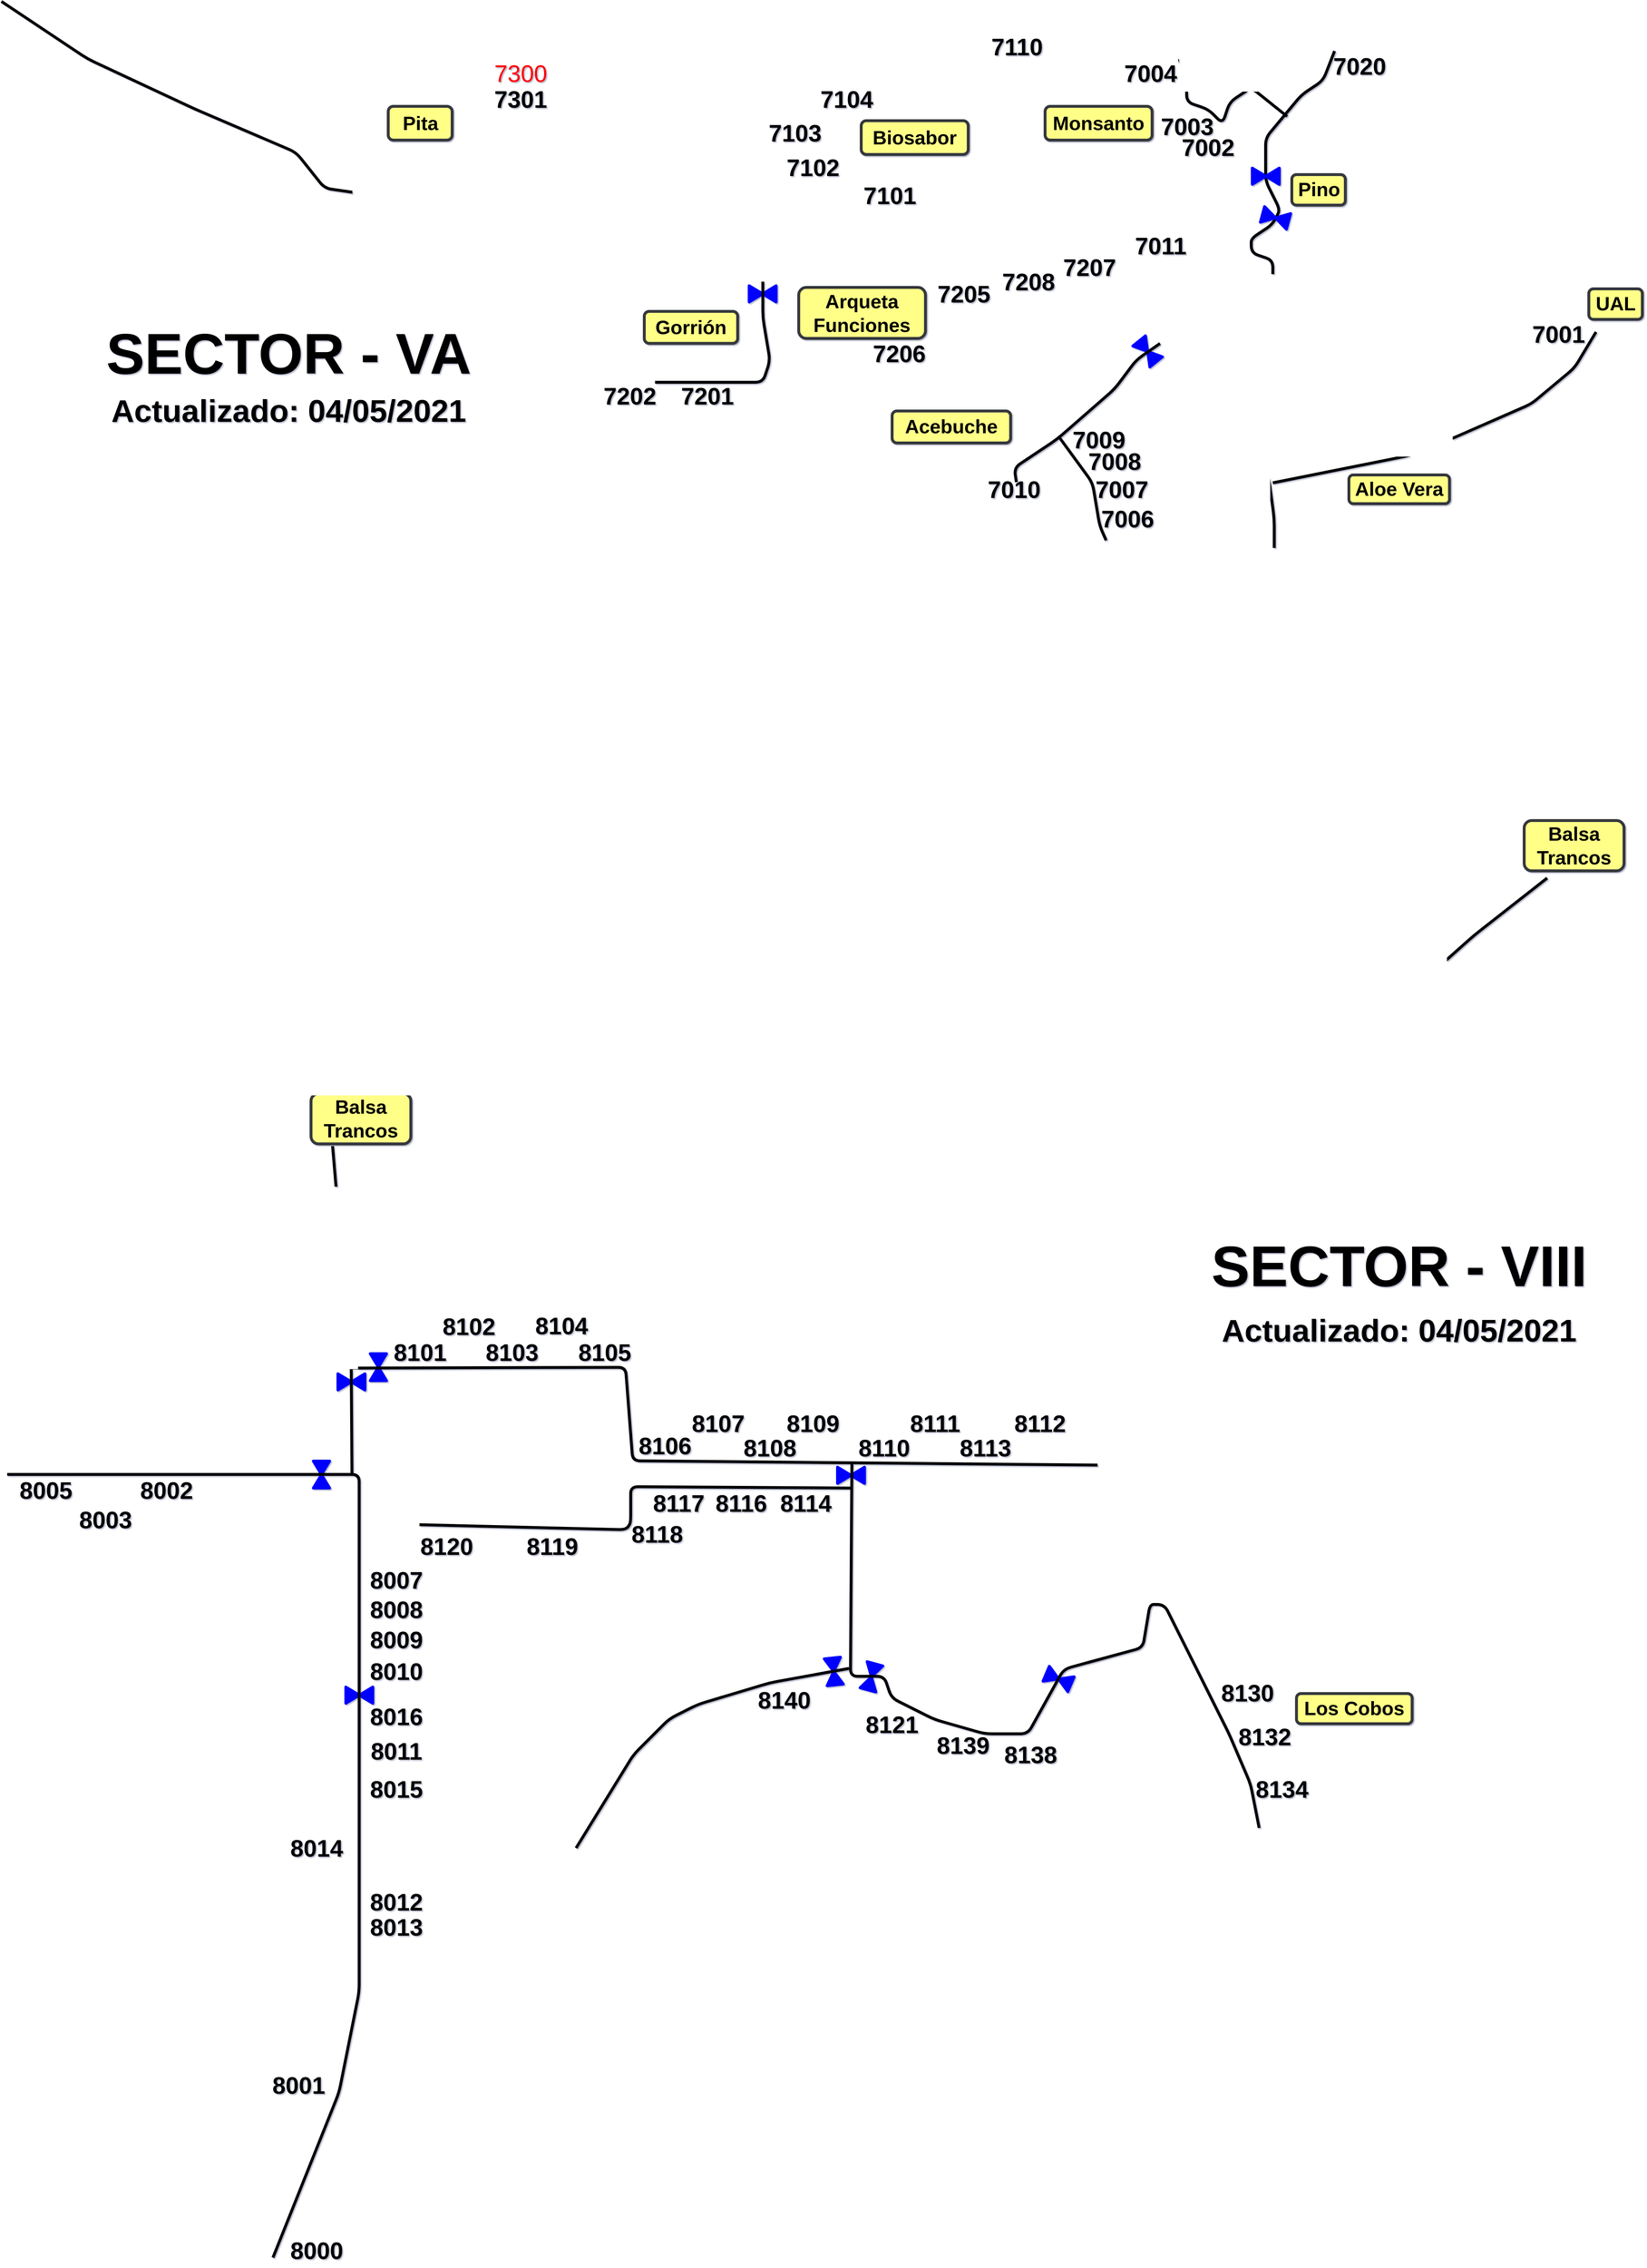 <mxfile>
    <diagram id="WhyABuYffxXSLaBr-vBV" name="Page-1">
        <mxGraphModel dx="841" dy="339" grid="1" gridSize="10" guides="1" tooltips="1" connect="1" arrows="1" fold="1" page="1" pageScale="1" pageWidth="400" pageHeight="400" math="0" shadow="1">
            <root>
                <mxCell id="0"/>
                <mxCell id="1" parent="0"/>
                <mxCell id="r683WjKuvn_9Z7QUN_UL-2" value="" style="endArrow=none;html=1;strokeWidth=4;" parent="1" edge="1">
                    <mxGeometry width="50" height="50" relative="1" as="geometry">
                        <mxPoint x="20" y="20" as="sourcePoint"/>
                        <mxPoint x="2172" y="1240" as="targetPoint"/>
                        <Array as="points">
                            <mxPoint x="140" y="100"/>
                            <mxPoint x="290" y="170"/>
                            <mxPoint x="430" y="230"/>
                            <mxPoint x="470" y="280"/>
                            <mxPoint x="610" y="300"/>
                            <mxPoint x="740" y="310"/>
                            <mxPoint x="720" y="360"/>
                            <mxPoint x="750" y="370"/>
                            <mxPoint x="780" y="340"/>
                            <mxPoint x="920" y="380"/>
                            <mxPoint x="1060" y="410"/>
                            <mxPoint x="1300" y="410"/>
                            <mxPoint x="1430" y="390"/>
                            <mxPoint x="1720" y="300"/>
                            <mxPoint x="1760" y="290"/>
                            <mxPoint x="1790" y="290"/>
                            <mxPoint x="1790" y="300"/>
                            <mxPoint x="1730" y="340"/>
                            <mxPoint x="1710" y="380"/>
                            <mxPoint x="1690" y="430"/>
                            <mxPoint x="1670" y="460"/>
                            <mxPoint x="1630" y="490"/>
                            <mxPoint x="1680" y="570"/>
                            <mxPoint x="1700" y="630"/>
                            <mxPoint x="1690" y="670"/>
                            <mxPoint x="1670" y="710"/>
                            <mxPoint x="1600" y="790"/>
                            <mxPoint x="1590" y="840"/>
                            <mxPoint x="1610" y="980"/>
                            <mxPoint x="1610" y="1020"/>
                            <mxPoint x="1590" y="1110"/>
                            <mxPoint x="1590" y="1170"/>
                            <mxPoint x="1600" y="1220"/>
                            <mxPoint x="1650" y="1300"/>
                            <mxPoint x="1680" y="1370"/>
                            <mxPoint x="1710" y="1380"/>
                            <mxPoint x="1760" y="1400"/>
                            <mxPoint x="1840" y="1460"/>
                            <mxPoint x="1890" y="1440"/>
                            <mxPoint x="1980" y="1400"/>
                            <mxPoint x="2070" y="1320"/>
                        </Array>
                    </mxGeometry>
                </mxCell>
                <mxCell id="iyeAIsauSFK0g4QlF5cE-1" value="" style="endArrow=none;html=1;strokeWidth=4;" parent="1" edge="1">
                    <mxGeometry width="50" height="50" relative="1" as="geometry">
                        <mxPoint x="680" y="304" as="sourcePoint"/>
                        <mxPoint x="798" y="119" as="targetPoint"/>
                        <Array as="points">
                            <mxPoint x="680" y="290"/>
                            <mxPoint x="690" y="270"/>
                            <mxPoint x="750" y="260"/>
                            <mxPoint x="770" y="240"/>
                            <mxPoint x="790" y="200"/>
                            <mxPoint x="798" y="160"/>
                        </Array>
                    </mxGeometry>
                </mxCell>
                <mxCell id="iyeAIsauSFK0g4QlF5cE-2" value="" style="verticalLabelPosition=bottom;align=center;html=1;verticalAlign=top;pointerEvents=1;dashed=0;shape=mxgraph.pid2valves.valve;valveType=gate;defState=closed;strokeWidth=4;fillColor=none;fontSize=17;rotation=23;strokeColor=#0000FF;" parent="1" vertex="1">
                    <mxGeometry x="1473" y="2343.5" width="37.54" height="22.5" as="geometry"/>
                </mxCell>
                <mxCell id="iyeAIsauSFK0g4QlF5cE-4" value="" style="verticalLabelPosition=bottom;align=center;html=1;verticalAlign=top;pointerEvents=1;dashed=0;shape=mxgraph.pid2valves.valve;valveType=gate;defState=closed;strokeWidth=4;fillColor=none;fontSize=17;rotation=-75;strokeColor=#0000FF;" parent="1" vertex="1">
                    <mxGeometry x="886" y="366" width="37.54" height="22.5" as="geometry"/>
                </mxCell>
                <mxCell id="iyeAIsauSFK0g4QlF5cE-5" value="" style="verticalLabelPosition=bottom;align=center;html=1;verticalAlign=top;pointerEvents=1;dashed=0;shape=mxgraph.pid2valves.valve;valveType=gate;defState=closed;strokeWidth=4;fillColor=none;fontSize=17;rotation=0;strokeColor=#0000FF;" parent="1" vertex="1">
                    <mxGeometry x="1184" y="2060" width="37.54" height="22.5" as="geometry"/>
                </mxCell>
                <mxCell id="iyeAIsauSFK0g4QlF5cE-6" value="" style="verticalLabelPosition=bottom;align=center;html=1;verticalAlign=top;pointerEvents=1;dashed=0;shape=mxgraph.pid2valves.valve;valveType=gate;defState=closed;strokeWidth=4;fillColor=none;fontSize=17;rotation=42;fontColor=#0000FF;strokeColor=#0000FF;" parent="1" vertex="1">
                    <mxGeometry x="1630" y="466.5" width="37.54" height="22.5" as="geometry"/>
                </mxCell>
                <mxCell id="iyeAIsauSFK0g4QlF5cE-7" value="" style="verticalLabelPosition=bottom;align=center;html=1;verticalAlign=top;pointerEvents=1;dashed=0;shape=mxgraph.pid2valves.valve;valveType=gate;defState=closed;strokeWidth=4;fillColor=none;fontSize=17;rotation=90;fontColor=#0000FF;strokeColor=#0000FF;" parent="1" vertex="1">
                    <mxGeometry x="1231" y="366" width="37.54" height="22.5" as="geometry"/>
                </mxCell>
                <mxCell id="iyeAIsauSFK0g4QlF5cE-8" value="" style="verticalLabelPosition=bottom;align=center;html=1;verticalAlign=top;pointerEvents=1;dashed=0;shape=mxgraph.pid2valves.valve;valveType=gate;defState=closed;strokeWidth=4;fillColor=none;fontSize=17;rotation=-90;strokeColor=#0000FF;" parent="1" vertex="1">
                    <mxGeometry x="702.46" y="252" width="37.54" height="22.5" as="geometry"/>
                </mxCell>
                <mxCell id="iyeAIsauSFK0g4QlF5cE-10" value="" style="endArrow=none;html=1;strokeWidth=4;" parent="1" edge="1">
                    <mxGeometry width="50" height="50" relative="1" as="geometry">
                        <mxPoint x="1394" y="96" as="sourcePoint"/>
                        <mxPoint x="1161" y="178" as="targetPoint"/>
                        <Array as="points">
                            <mxPoint x="1399" y="190"/>
                            <mxPoint x="1379" y="260"/>
                            <mxPoint x="1359" y="300"/>
                            <mxPoint x="1329" y="328"/>
                            <mxPoint x="1349" y="378"/>
                            <mxPoint x="1289" y="390"/>
                            <mxPoint x="1279" y="378"/>
                            <mxPoint x="1219" y="378"/>
                            <mxPoint x="1211" y="328"/>
                            <mxPoint x="1211" y="288"/>
                            <mxPoint x="1211" y="280"/>
                            <mxPoint x="1191" y="238"/>
                            <mxPoint x="1189" y="208"/>
                        </Array>
                    </mxGeometry>
                </mxCell>
                <mxCell id="iyeAIsauSFK0g4QlF5cE-11" value="" style="endArrow=none;html=1;strokeWidth=4;" parent="1" edge="1">
                    <mxGeometry width="50" height="50" relative="1" as="geometry">
                        <mxPoint x="1280" y="410" as="sourcePoint"/>
                        <mxPoint x="1280" y="380" as="targetPoint"/>
                    </mxGeometry>
                </mxCell>
                <mxCell id="iyeAIsauSFK0g4QlF5cE-13" value="7103" style="text;html=1;strokeColor=none;fillColor=none;align=center;verticalAlign=middle;whiteSpace=wrap;rounded=0;fontStyle=1;fontSize=33;strokeWidth=4;" parent="1" vertex="1">
                    <mxGeometry x="1105" y="193" width="40" height="20" as="geometry"/>
                </mxCell>
                <mxCell id="iyeAIsauSFK0g4QlF5cE-14" value="7104" style="text;html=1;strokeColor=none;fillColor=none;align=center;verticalAlign=middle;whiteSpace=wrap;rounded=0;fontSize=33;fontStyle=1;strokeWidth=4;" parent="1" vertex="1">
                    <mxGeometry x="1177" y="146" width="40" height="20" as="geometry"/>
                </mxCell>
                <mxCell id="iyeAIsauSFK0g4QlF5cE-15" value="7102" style="text;html=1;strokeColor=none;fillColor=none;align=center;verticalAlign=middle;whiteSpace=wrap;rounded=0;fontSize=33;fontStyle=1;strokeWidth=4;" parent="1" vertex="1">
                    <mxGeometry x="1130" y="241" width="40" height="20" as="geometry"/>
                </mxCell>
                <mxCell id="iyeAIsauSFK0g4QlF5cE-16" value="7101" style="text;html=1;strokeColor=none;fillColor=none;align=center;verticalAlign=middle;whiteSpace=wrap;rounded=0;fontSize=33;fontStyle=1;strokeWidth=4;" parent="1" vertex="1">
                    <mxGeometry x="1237" y="280" width="40" height="20" as="geometry"/>
                </mxCell>
                <mxCell id="iyeAIsauSFK0g4QlF5cE-17" value="7110" style="text;html=1;strokeColor=none;fillColor=none;align=center;verticalAlign=middle;whiteSpace=wrap;rounded=0;fontSize=33;fontStyle=1;strokeWidth=4;" parent="1" vertex="1">
                    <mxGeometry x="1414" y="73" width="40" height="20" as="geometry"/>
                </mxCell>
                <mxCell id="iyeAIsauSFK0g4QlF5cE-25" value="7206" style="text;html=1;strokeColor=none;fillColor=none;align=center;verticalAlign=middle;whiteSpace=wrap;rounded=0;fontSize=33;fontStyle=1;strokeWidth=4;" parent="1" vertex="1">
                    <mxGeometry x="1250" y="500" width="40" height="20" as="geometry"/>
                </mxCell>
                <mxCell id="iyeAIsauSFK0g4QlF5cE-26" value="7205" style="text;html=1;strokeColor=none;fillColor=none;align=center;verticalAlign=middle;whiteSpace=wrap;rounded=0;fontSize=33;fontStyle=1;strokeWidth=4;" parent="1" vertex="1">
                    <mxGeometry x="1340" y="417" width="40" height="20" as="geometry"/>
                </mxCell>
                <mxCell id="iyeAIsauSFK0g4QlF5cE-28" value="7208" style="text;html=1;strokeColor=none;fillColor=none;align=center;verticalAlign=middle;whiteSpace=wrap;rounded=0;fontSize=33;fontStyle=1;strokeWidth=4;" parent="1" vertex="1">
                    <mxGeometry x="1430" y="400" width="40" height="20" as="geometry"/>
                </mxCell>
                <mxCell id="iyeAIsauSFK0g4QlF5cE-29" value="7207" style="text;html=1;strokeColor=none;fillColor=none;align=center;verticalAlign=middle;whiteSpace=wrap;rounded=0;fontSize=33;fontStyle=1;strokeWidth=4;" parent="1" vertex="1">
                    <mxGeometry x="1515" y="380" width="40" height="20" as="geometry"/>
                </mxCell>
                <mxCell id="iyeAIsauSFK0g4QlF5cE-30" value="7011" style="text;html=1;strokeColor=none;fillColor=none;align=center;verticalAlign=middle;whiteSpace=wrap;rounded=0;fontSize=33;fontStyle=1;strokeWidth=4;" parent="1" vertex="1">
                    <mxGeometry x="1614" y="350" width="40" height="20" as="geometry"/>
                </mxCell>
                <mxCell id="iyeAIsauSFK0g4QlF5cE-33" value="" style="endArrow=none;html=1;strokeWidth=4;fontSize=24;" parent="1" edge="1">
                    <mxGeometry width="50" height="50" relative="1" as="geometry">
                        <mxPoint x="1676" y="1114" as="sourcePoint"/>
                        <mxPoint x="1876" y="89" as="targetPoint"/>
                        <Array as="points">
                            <mxPoint x="1682" y="1010"/>
                            <mxPoint x="1792" y="990"/>
                            <mxPoint x="1792" y="740"/>
                            <mxPoint x="1780" y="650"/>
                            <mxPoint x="1760" y="610"/>
                            <mxPoint x="1750" y="560"/>
                            <mxPoint x="1750" y="460"/>
                            <mxPoint x="1780" y="460"/>
                            <mxPoint x="1790" y="410"/>
                            <mxPoint x="1790" y="380"/>
                            <mxPoint x="1760" y="370"/>
                            <mxPoint x="1760" y="350"/>
                            <mxPoint x="1790" y="330"/>
                            <mxPoint x="1800" y="310"/>
                            <mxPoint x="1780" y="270"/>
                            <mxPoint x="1780" y="210"/>
                            <mxPoint x="1830" y="150"/>
                            <mxPoint x="1860" y="130"/>
                        </Array>
                    </mxGeometry>
                </mxCell>
                <mxCell id="iyeAIsauSFK0g4QlF5cE-38" value="" style="endArrow=none;html=1;strokeWidth=4;fontSize=24;" parent="1" edge="1">
                    <mxGeometry width="50" height="50" relative="1" as="geometry">
                        <mxPoint x="1810" y="180" as="sourcePoint"/>
                        <mxPoint x="1660" y="100" as="targetPoint"/>
                        <Array as="points">
                            <mxPoint x="1760" y="140"/>
                            <mxPoint x="1730" y="160"/>
                            <mxPoint x="1720" y="190"/>
                            <mxPoint x="1700" y="170"/>
                            <mxPoint x="1670" y="160"/>
                            <mxPoint x="1670" y="140"/>
                        </Array>
                    </mxGeometry>
                </mxCell>
                <mxCell id="iyeAIsauSFK0g4QlF5cE-39" value="7004" style="text;html=1;strokeColor=none;fillColor=none;align=center;verticalAlign=middle;whiteSpace=wrap;rounded=0;fontSize=33;fontStyle=1;strokeWidth=4;" parent="1" vertex="1">
                    <mxGeometry x="1600" y="110" width="40" height="20" as="geometry"/>
                </mxCell>
                <mxCell id="iyeAIsauSFK0g4QlF5cE-40" value="7003&lt;br&gt;" style="text;html=1;strokeColor=none;fillColor=none;align=center;verticalAlign=middle;whiteSpace=wrap;rounded=0;fontSize=33;fontStyle=1;strokeWidth=4;" parent="1" vertex="1">
                    <mxGeometry x="1651" y="184" width="40" height="20" as="geometry"/>
                </mxCell>
                <mxCell id="iyeAIsauSFK0g4QlF5cE-41" value="7002" style="text;html=1;strokeColor=none;fillColor=none;align=center;verticalAlign=middle;whiteSpace=wrap;rounded=0;fontSize=33;fontStyle=1;strokeWidth=4;" parent="1" vertex="1">
                    <mxGeometry x="1680" y="213" width="40" height="20" as="geometry"/>
                </mxCell>
                <mxCell id="iyeAIsauSFK0g4QlF5cE-42" value="7020" style="text;html=1;strokeColor=none;fillColor=none;align=center;verticalAlign=middle;whiteSpace=wrap;rounded=0;fontSize=33;fontStyle=1;strokeWidth=4;" parent="1" vertex="1">
                    <mxGeometry x="1891" y="100" width="40" height="20" as="geometry"/>
                </mxCell>
                <mxCell id="iyeAIsauSFK0g4QlF5cE-43" value="" style="endArrow=none;html=1;strokeWidth=4;fontSize=33;" parent="1" edge="1">
                    <mxGeometry width="50" height="50" relative="1" as="geometry">
                        <mxPoint x="1790" y="690" as="sourcePoint"/>
                        <mxPoint x="2240" y="480" as="targetPoint"/>
                        <Array as="points">
                            <mxPoint x="1990" y="650"/>
                            <mxPoint x="2150" y="580"/>
                            <mxPoint x="2210" y="530"/>
                        </Array>
                    </mxGeometry>
                </mxCell>
                <mxCell id="iyeAIsauSFK0g4QlF5cE-44" value="7001" style="text;html=1;strokeColor=none;fillColor=none;align=center;verticalAlign=middle;whiteSpace=wrap;rounded=0;fontSize=33;fontStyle=1;strokeWidth=4;" parent="1" vertex="1">
                    <mxGeometry x="2168" y="472.5" width="40" height="20" as="geometry"/>
                </mxCell>
                <mxCell id="iyeAIsauSFK0g4QlF5cE-51" value="" style="verticalLabelPosition=bottom;align=center;html=1;verticalAlign=top;pointerEvents=1;dashed=0;shape=mxgraph.pid2valves.valve;valveType=gate;defState=closed;strokeWidth=4;fillColor=none;fontSize=17;rotation=0;strokeColor=#0000FF;" parent="1" vertex="1">
                    <mxGeometry x="1061" y="415.75" width="37.54" height="22.5" as="geometry"/>
                </mxCell>
                <mxCell id="iyeAIsauSFK0g4QlF5cE-52" value="" style="verticalLabelPosition=bottom;align=center;html=1;verticalAlign=top;pointerEvents=1;dashed=0;shape=mxgraph.pid2valves.valve;valveType=gate;defState=closed;strokeWidth=4;fillColor=none;fontSize=17;rotation=51;fontColor=#0000FF;strokeColor=#0000FF;" parent="1" vertex="1">
                    <mxGeometry x="1597" y="495.82" width="37.54" height="22.5" as="geometry"/>
                </mxCell>
                <mxCell id="iyeAIsauSFK0g4QlF5cE-53" value="" style="endArrow=none;html=1;strokeWidth=4;fontSize=33;" parent="1" edge="1">
                    <mxGeometry width="50" height="50" relative="1" as="geometry">
                        <mxPoint x="1433" y="689" as="sourcePoint"/>
                        <mxPoint x="1633" y="496" as="targetPoint"/>
                        <Array as="points">
                            <mxPoint x="1430" y="669"/>
                            <mxPoint x="1490" y="629"/>
                            <mxPoint x="1570" y="559"/>
                            <mxPoint x="1600" y="519"/>
                        </Array>
                    </mxGeometry>
                </mxCell>
                <mxCell id="iyeAIsauSFK0g4QlF5cE-54" value="" style="endArrow=none;html=1;strokeWidth=4;fontSize=33;" parent="1" edge="1">
                    <mxGeometry width="50" height="50" relative="1" as="geometry">
                        <mxPoint x="1558" y="770" as="sourcePoint"/>
                        <mxPoint x="1493" y="627" as="targetPoint"/>
                        <Array as="points">
                            <mxPoint x="1549" y="750"/>
                            <mxPoint x="1539" y="690"/>
                        </Array>
                    </mxGeometry>
                </mxCell>
                <mxCell id="iyeAIsauSFK0g4QlF5cE-55" value="7010" style="text;html=1;strokeColor=none;fillColor=none;align=center;verticalAlign=middle;whiteSpace=wrap;rounded=0;fontSize=33;fontStyle=1;strokeWidth=4;" parent="1" vertex="1">
                    <mxGeometry x="1410" y="689" width="40" height="20" as="geometry"/>
                </mxCell>
                <mxCell id="iyeAIsauSFK0g4QlF5cE-56" value="7009" style="text;html=1;strokeColor=none;fillColor=none;align=center;verticalAlign=middle;whiteSpace=wrap;rounded=0;fontSize=33;fontStyle=1;strokeWidth=4;" parent="1" vertex="1">
                    <mxGeometry x="1527.5" y="620" width="40" height="20" as="geometry"/>
                </mxCell>
                <mxCell id="iyeAIsauSFK0g4QlF5cE-57" value="7008" style="text;html=1;strokeColor=none;fillColor=none;align=center;verticalAlign=middle;whiteSpace=wrap;rounded=0;fontSize=33;fontStyle=1;strokeWidth=4;" parent="1" vertex="1">
                    <mxGeometry x="1550" y="650" width="40" height="20" as="geometry"/>
                </mxCell>
                <mxCell id="iyeAIsauSFK0g4QlF5cE-58" value="7007" style="text;html=1;strokeColor=none;fillColor=none;align=center;verticalAlign=middle;whiteSpace=wrap;rounded=0;fontSize=33;fontStyle=1;strokeWidth=4;" parent="1" vertex="1">
                    <mxGeometry x="1560" y="689" width="40" height="20" as="geometry"/>
                </mxCell>
                <mxCell id="iyeAIsauSFK0g4QlF5cE-59" value="7006" style="text;html=1;strokeColor=none;fillColor=none;align=center;verticalAlign=middle;whiteSpace=wrap;rounded=0;fontSize=33;fontStyle=1;strokeWidth=4;" parent="1" vertex="1">
                    <mxGeometry x="1567.5" y="730" width="40" height="20" as="geometry"/>
                </mxCell>
                <mxCell id="iyeAIsauSFK0g4QlF5cE-61" value="7301" style="text;html=1;strokeColor=none;fillColor=none;align=center;verticalAlign=middle;whiteSpace=wrap;rounded=0;fontSize=33;fontStyle=1;strokeWidth=4;" parent="1" vertex="1">
                    <mxGeometry x="723" y="146" width="40" height="20" as="geometry"/>
                </mxCell>
                <mxCell id="iyeAIsauSFK0g4QlF5cE-62" value="7300" style="text;html=1;strokeColor=none;fillColor=none;align=center;verticalAlign=middle;whiteSpace=wrap;rounded=0;fontSize=33;fontStyle=0;fontColor=#FF0000;strokeWidth=4;" parent="1" vertex="1">
                    <mxGeometry x="723" y="110" width="40" height="20" as="geometry"/>
                </mxCell>
                <mxCell id="iyeAIsauSFK0g4QlF5cE-64" value="" style="endArrow=none;html=1;strokeWidth=4;fontSize=33;" parent="1" edge="1">
                    <mxGeometry width="50" height="50" relative="1" as="geometry">
                        <mxPoint x="930" y="550" as="sourcePoint"/>
                        <mxPoint x="1080" y="410" as="targetPoint"/>
                        <Array as="points">
                            <mxPoint x="1080" y="550"/>
                            <mxPoint x="1090" y="520"/>
                            <mxPoint x="1080" y="460"/>
                        </Array>
                    </mxGeometry>
                </mxCell>
                <mxCell id="iyeAIsauSFK0g4QlF5cE-66" value="7202" style="text;html=1;strokeColor=none;fillColor=none;align=center;verticalAlign=middle;whiteSpace=wrap;rounded=0;fontSize=33;fontStyle=1;strokeWidth=4;" parent="1" vertex="1">
                    <mxGeometry x="875" y="559" width="40" height="20" as="geometry"/>
                </mxCell>
                <mxCell id="iyeAIsauSFK0g4QlF5cE-67" value="7201" style="text;html=1;strokeColor=none;fillColor=none;align=center;verticalAlign=middle;whiteSpace=wrap;rounded=0;fontSize=33;fontStyle=1;strokeWidth=4;" parent="1" vertex="1">
                    <mxGeometry x="983" y="559" width="40" height="20" as="geometry"/>
                </mxCell>
                <mxCell id="iyeAIsauSFK0g4QlF5cE-70" value="&lt;font style=&quot;font-size: 80px&quot;&gt;SECTOR - VA&lt;/font&gt;" style="text;html=1;strokeColor=none;fillColor=none;align=center;verticalAlign=middle;whiteSpace=wrap;rounded=0;fontSize=33;fontStyle=1;strokeWidth=4;" parent="1" vertex="1">
                    <mxGeometry x="145" y="480" width="550" height="60" as="geometry"/>
                </mxCell>
                <mxCell id="iyeAIsauSFK0g4QlF5cE-71" value="&lt;font style=&quot;font-size: 44px&quot;&gt;Actualizado: 04/05/2021&lt;/font&gt;" style="text;html=1;strokeColor=none;fillColor=none;align=center;verticalAlign=middle;whiteSpace=wrap;rounded=0;fontSize=33;fontStyle=1;strokeWidth=4;" parent="1" vertex="1">
                    <mxGeometry x="135" y="580" width="570" height="20" as="geometry"/>
                </mxCell>
                <mxCell id="iyeAIsauSFK0g4QlF5cE-73" value="&lt;font style=&quot;font-size: 80px&quot;&gt;SECTOR - VIII&lt;/font&gt;" style="text;html=1;strokeColor=none;fillColor=none;align=center;verticalAlign=middle;whiteSpace=wrap;rounded=0;fontSize=33;fontStyle=1;strokeWidth=4;" parent="1" vertex="1">
                    <mxGeometry x="1691" y="1750" width="550" height="60" as="geometry"/>
                </mxCell>
                <mxCell id="iyeAIsauSFK0g4QlF5cE-74" value="&lt;font style=&quot;font-size: 44px&quot;&gt;Actualizado: 04/05/2021&lt;/font&gt;" style="text;html=1;strokeColor=none;fillColor=none;align=center;verticalAlign=middle;whiteSpace=wrap;rounded=0;fontSize=33;fontStyle=1;strokeWidth=4;" parent="1" vertex="1">
                    <mxGeometry x="1681" y="1860" width="570" height="20" as="geometry"/>
                </mxCell>
                <mxCell id="iyeAIsauSFK0g4QlF5cE-75" value="" style="verticalLabelPosition=bottom;align=center;html=1;verticalAlign=top;pointerEvents=1;dashed=0;shape=mxgraph.pid2valves.valve;valveType=gate;defState=closed;strokeWidth=4;fillColor=none;fontSize=17;rotation=84;strokeColor=#0000FF;" parent="1" vertex="1">
                    <mxGeometry x="1160" y="2333" width="37.54" height="22.5" as="geometry"/>
                </mxCell>
                <mxCell id="iyeAIsauSFK0g4QlF5cE-76" value="" style="verticalLabelPosition=bottom;align=center;html=1;verticalAlign=top;pointerEvents=1;dashed=0;shape=mxgraph.pid2valves.valve;valveType=gate;defState=closed;strokeWidth=4;fillColor=none;fontSize=17;rotation=-75;strokeColor=#0000FF;" parent="1" vertex="1">
                    <mxGeometry x="1212.46" y="2340.5" width="37.54" height="22.5" as="geometry"/>
                </mxCell>
                <mxCell id="iyeAIsauSFK0g4QlF5cE-77" value="" style="verticalLabelPosition=bottom;align=center;html=1;verticalAlign=top;pointerEvents=1;dashed=0;shape=mxgraph.pid2valves.valve;valveType=gate;defState=closed;strokeWidth=4;fillColor=none;fontSize=17;rotation=0;strokeColor=#0000FF;" parent="1" vertex="1">
                    <mxGeometry x="499.46" y="2366" width="37.54" height="22.5" as="geometry"/>
                </mxCell>
                <mxCell id="iyeAIsauSFK0g4QlF5cE-78" value="" style="verticalLabelPosition=bottom;align=center;html=1;verticalAlign=top;pointerEvents=1;dashed=0;shape=mxgraph.pid2valves.valve;valveType=gate;defState=closed;strokeWidth=4;fillColor=none;fontSize=17;rotation=90;strokeColor=#0000FF;" parent="1" vertex="1">
                    <mxGeometry x="446.77" y="2059" width="37.54" height="22.5" as="geometry"/>
                </mxCell>
                <mxCell id="iyeAIsauSFK0g4QlF5cE-79" value="" style="verticalLabelPosition=bottom;align=center;html=1;verticalAlign=top;pointerEvents=1;dashed=0;shape=mxgraph.pid2valves.valve;valveType=gate;defState=closed;strokeWidth=4;fillColor=none;fontSize=17;rotation=90;strokeColor=#0000FF;" parent="1" vertex="1">
                    <mxGeometry x="526" y="1909.5" width="37.54" height="22.5" as="geometry"/>
                </mxCell>
                <mxCell id="iyeAIsauSFK0g4QlF5cE-80" value="" style="verticalLabelPosition=bottom;align=center;html=1;verticalAlign=top;pointerEvents=1;dashed=0;shape=mxgraph.pid2valves.valve;valveType=gate;defState=closed;strokeWidth=4;fillColor=none;fontSize=17;rotation=0;strokeColor=#0000FF;" parent="1" vertex="1">
                    <mxGeometry x="488.46" y="1930" width="37.54" height="22.5" as="geometry"/>
                </mxCell>
                <mxCell id="iyeAIsauSFK0g4QlF5cE-86" value="" style="endArrow=none;html=1;strokeWidth=4;fontSize=33;" parent="1" edge="1">
                    <mxGeometry width="50" height="50" relative="1" as="geometry">
                        <mxPoint x="1771" y="2562" as="sourcePoint"/>
                        <mxPoint x="1204" y="2053" as="targetPoint"/>
                        <Array as="points">
                            <mxPoint x="1759" y="2501"/>
                            <mxPoint x="1729" y="2431"/>
                            <mxPoint x="1639" y="2251"/>
                            <mxPoint x="1619" y="2251"/>
                            <mxPoint x="1609" y="2311"/>
                            <mxPoint x="1499" y="2341"/>
                            <mxPoint x="1449" y="2431"/>
                            <mxPoint x="1389" y="2431"/>
                            <mxPoint x="1319" y="2411"/>
                            <mxPoint x="1259" y="2381"/>
                            <mxPoint x="1249" y="2351"/>
                            <mxPoint x="1202" y="2351"/>
                        </Array>
                    </mxGeometry>
                </mxCell>
                <mxCell id="iyeAIsauSFK0g4QlF5cE-88" value="" style="endArrow=none;html=1;strokeWidth=4;fontSize=33;" parent="1" edge="1">
                    <mxGeometry width="50" height="50" relative="1" as="geometry">
                        <mxPoint x="1200" y="2340" as="sourcePoint"/>
                        <mxPoint x="820" y="2590" as="targetPoint"/>
                        <Array as="points">
                            <mxPoint x="1090" y="2360"/>
                            <mxPoint x="990" y="2390"/>
                            <mxPoint x="950" y="2410"/>
                            <mxPoint x="900" y="2460"/>
                        </Array>
                    </mxGeometry>
                </mxCell>
                <mxCell id="iyeAIsauSFK0g4QlF5cE-89" value="8130" style="text;html=1;strokeColor=none;fillColor=none;align=center;verticalAlign=middle;whiteSpace=wrap;rounded=0;fontSize=33;fontStyle=1;strokeWidth=4;" parent="1" vertex="1">
                    <mxGeometry x="1735" y="2364" width="40" height="20" as="geometry"/>
                </mxCell>
                <mxCell id="iyeAIsauSFK0g4QlF5cE-90" value="8132" style="text;html=1;strokeColor=none;fillColor=none;align=center;verticalAlign=middle;whiteSpace=wrap;rounded=0;fontSize=33;fontStyle=1;strokeWidth=4;" parent="1" vertex="1">
                    <mxGeometry x="1759" y="2425" width="40" height="20" as="geometry"/>
                </mxCell>
                <mxCell id="iyeAIsauSFK0g4QlF5cE-91" value="8134" style="text;html=1;strokeColor=none;fillColor=none;align=center;verticalAlign=middle;whiteSpace=wrap;rounded=0;fontSize=33;fontStyle=1;strokeWidth=4;" parent="1" vertex="1">
                    <mxGeometry x="1783" y="2498" width="40" height="20" as="geometry"/>
                </mxCell>
                <mxCell id="iyeAIsauSFK0g4QlF5cE-92" value="8138" style="text;html=1;strokeColor=none;fillColor=none;align=center;verticalAlign=middle;whiteSpace=wrap;rounded=0;fontSize=33;fontStyle=1;strokeWidth=4;" parent="1" vertex="1">
                    <mxGeometry x="1433" y="2450" width="40" height="20" as="geometry"/>
                </mxCell>
                <mxCell id="iyeAIsauSFK0g4QlF5cE-93" value="8139" style="text;html=1;strokeColor=none;fillColor=none;align=center;verticalAlign=middle;whiteSpace=wrap;rounded=0;fontSize=33;fontStyle=1;strokeWidth=4;" parent="1" vertex="1">
                    <mxGeometry x="1339" y="2437" width="40" height="20" as="geometry"/>
                </mxCell>
                <mxCell id="iyeAIsauSFK0g4QlF5cE-94" value="8121" style="text;html=1;strokeColor=none;fillColor=none;align=center;verticalAlign=middle;whiteSpace=wrap;rounded=0;fontSize=33;fontStyle=1;strokeWidth=4;" parent="1" vertex="1">
                    <mxGeometry x="1240" y="2408" width="40" height="20" as="geometry"/>
                </mxCell>
                <mxCell id="iyeAIsauSFK0g4QlF5cE-95" value="8140" style="text;html=1;strokeColor=none;fillColor=none;align=center;verticalAlign=middle;whiteSpace=wrap;rounded=0;fontSize=33;fontStyle=1;strokeWidth=4;" parent="1" vertex="1">
                    <mxGeometry x="1090" y="2374" width="40" height="20" as="geometry"/>
                </mxCell>
                <mxCell id="iyeAIsauSFK0g4QlF5cE-97" value="" style="endArrow=none;html=1;strokeWidth=4;fontSize=33;" parent="1" edge="1">
                    <mxGeometry width="50" height="50" relative="1" as="geometry">
                        <mxPoint x="28" y="2070" as="sourcePoint"/>
                        <mxPoint x="398" y="3160" as="targetPoint"/>
                        <Array as="points">
                            <mxPoint x="518" y="2070"/>
                            <mxPoint x="518" y="2790"/>
                            <mxPoint x="490" y="2930"/>
                        </Array>
                    </mxGeometry>
                </mxCell>
                <mxCell id="iyeAIsauSFK0g4QlF5cE-101" value="8005" style="text;html=1;strokeColor=none;fillColor=none;align=center;verticalAlign=middle;whiteSpace=wrap;rounded=0;fontSize=33;fontStyle=1;strokeWidth=4;" parent="1" vertex="1">
                    <mxGeometry x="62" y="2081.5" width="40" height="20" as="geometry"/>
                </mxCell>
                <mxCell id="iyeAIsauSFK0g4QlF5cE-102" value="8003" style="text;html=1;strokeColor=none;fillColor=none;align=center;verticalAlign=middle;whiteSpace=wrap;rounded=0;fontSize=33;fontStyle=1;strokeWidth=4;" parent="1" vertex="1">
                    <mxGeometry x="145" y="2122.5" width="40" height="20" as="geometry"/>
                </mxCell>
                <mxCell id="iyeAIsauSFK0g4QlF5cE-103" value="8002" style="text;html=1;strokeColor=none;fillColor=none;align=center;verticalAlign=middle;whiteSpace=wrap;rounded=0;fontSize=33;fontStyle=1;strokeWidth=4;" parent="1" vertex="1">
                    <mxGeometry x="230" y="2081.5" width="40" height="20" as="geometry"/>
                </mxCell>
                <mxCell id="iyeAIsauSFK0g4QlF5cE-105" value="8007" style="text;html=1;strokeColor=none;fillColor=none;align=center;verticalAlign=middle;whiteSpace=wrap;rounded=0;fontSize=33;fontStyle=1;strokeWidth=4;" parent="1" vertex="1">
                    <mxGeometry x="550" y="2207" width="40" height="20" as="geometry"/>
                </mxCell>
                <mxCell id="iyeAIsauSFK0g4QlF5cE-106" value="8008" style="text;html=1;strokeColor=none;fillColor=none;align=center;verticalAlign=middle;whiteSpace=wrap;rounded=0;fontSize=33;fontStyle=1;strokeWidth=4;" parent="1" vertex="1">
                    <mxGeometry x="550" y="2248" width="40" height="20" as="geometry"/>
                </mxCell>
                <mxCell id="iyeAIsauSFK0g4QlF5cE-107" value="8009" style="text;html=1;strokeColor=none;fillColor=none;align=center;verticalAlign=middle;whiteSpace=wrap;rounded=0;fontSize=33;fontStyle=1;strokeWidth=4;" parent="1" vertex="1">
                    <mxGeometry x="550" y="2290" width="40" height="20" as="geometry"/>
                </mxCell>
                <mxCell id="iyeAIsauSFK0g4QlF5cE-108" value="8010" style="text;html=1;strokeColor=none;fillColor=none;align=center;verticalAlign=middle;whiteSpace=wrap;rounded=0;fontSize=33;fontStyle=1;strokeWidth=4;" parent="1" vertex="1">
                    <mxGeometry x="550" y="2334.25" width="40" height="20" as="geometry"/>
                </mxCell>
                <mxCell id="iyeAIsauSFK0g4QlF5cE-109" value="8016" style="text;html=1;strokeColor=none;fillColor=none;align=center;verticalAlign=middle;whiteSpace=wrap;rounded=0;fontSize=33;fontStyle=1;strokeWidth=4;" parent="1" vertex="1">
                    <mxGeometry x="550" y="2397" width="40" height="20" as="geometry"/>
                </mxCell>
                <mxCell id="iyeAIsauSFK0g4QlF5cE-110" value="8011" style="text;html=1;strokeColor=none;fillColor=none;align=center;verticalAlign=middle;whiteSpace=wrap;rounded=0;fontSize=33;fontStyle=1;strokeWidth=4;" parent="1" vertex="1">
                    <mxGeometry x="550" y="2445" width="40" height="20" as="geometry"/>
                </mxCell>
                <mxCell id="iyeAIsauSFK0g4QlF5cE-111" value="8015" style="text;html=1;strokeColor=none;fillColor=none;align=center;verticalAlign=middle;whiteSpace=wrap;rounded=0;fontSize=33;fontStyle=1;strokeWidth=4;" parent="1" vertex="1">
                    <mxGeometry x="550" y="2498" width="40" height="20" as="geometry"/>
                </mxCell>
                <mxCell id="iyeAIsauSFK0g4QlF5cE-115" value="8012" style="text;html=1;strokeColor=none;fillColor=none;align=center;verticalAlign=middle;whiteSpace=wrap;rounded=0;fontSize=33;fontStyle=1;strokeWidth=4;" parent="1" vertex="1">
                    <mxGeometry x="550" y="2655" width="40" height="20" as="geometry"/>
                </mxCell>
                <mxCell id="iyeAIsauSFK0g4QlF5cE-116" value="8014" style="text;html=1;strokeColor=none;fillColor=none;align=center;verticalAlign=middle;whiteSpace=wrap;rounded=0;fontSize=33;fontStyle=1;strokeWidth=4;" parent="1" vertex="1">
                    <mxGeometry x="438.77" y="2580" width="40" height="20" as="geometry"/>
                </mxCell>
                <mxCell id="iyeAIsauSFK0g4QlF5cE-117" value="8013" style="text;html=1;strokeColor=none;fillColor=none;align=center;verticalAlign=middle;whiteSpace=wrap;rounded=0;fontSize=33;fontStyle=1;strokeWidth=4;" parent="1" vertex="1">
                    <mxGeometry x="550" y="2690" width="40" height="20" as="geometry"/>
                </mxCell>
                <mxCell id="iyeAIsauSFK0g4QlF5cE-118" value="8000" style="text;html=1;strokeColor=none;fillColor=none;align=center;verticalAlign=middle;whiteSpace=wrap;rounded=0;fontSize=33;fontStyle=1;strokeWidth=4;" parent="1" vertex="1">
                    <mxGeometry x="438.77" y="3140" width="40" height="20" as="geometry"/>
                </mxCell>
                <mxCell id="iyeAIsauSFK0g4QlF5cE-119" value="8001" style="text;html=1;strokeColor=none;fillColor=none;align=center;verticalAlign=middle;whiteSpace=wrap;rounded=0;fontSize=33;fontStyle=1;strokeWidth=4;" parent="1" vertex="1">
                    <mxGeometry x="414" y="2910" width="40" height="20" as="geometry"/>
                </mxCell>
                <mxCell id="iyeAIsauSFK0g4QlF5cE-120" value="" style="endArrow=none;html=1;strokeWidth=4;fontSize=33;" parent="1" edge="1">
                    <mxGeometry width="50" height="50" relative="1" as="geometry">
                        <mxPoint x="508" y="2070" as="sourcePoint"/>
                        <mxPoint x="481" y="1613" as="targetPoint"/>
                        <Array as="points">
                            <mxPoint x="507" y="1920"/>
                        </Array>
                    </mxGeometry>
                </mxCell>
                <mxCell id="iyeAIsauSFK0g4QlF5cE-121" value="" style="endArrow=none;html=1;strokeWidth=4;fontSize=33;" parent="1" edge="1">
                    <mxGeometry width="50" height="50" relative="1" as="geometry">
                        <mxPoint x="508.86" y="1922" as="sourcePoint"/>
                        <mxPoint x="1546" y="2057" as="targetPoint"/>
                        <Array as="points">
                            <mxPoint x="888.86" y="1921"/>
                            <mxPoint x="898.86" y="2051"/>
                        </Array>
                    </mxGeometry>
                </mxCell>
                <mxCell id="iyeAIsauSFK0g4QlF5cE-123" value="" style="endArrow=none;html=1;strokeWidth=4;fontSize=33;" parent="1" edge="1">
                    <mxGeometry width="50" height="50" relative="1" as="geometry">
                        <mxPoint x="602" y="2140" as="sourcePoint"/>
                        <mxPoint x="1203" y="2089" as="targetPoint"/>
                        <Array as="points">
                            <mxPoint x="890" y="2147"/>
                            <mxPoint x="896" y="2137"/>
                            <mxPoint x="896" y="2087"/>
                        </Array>
                    </mxGeometry>
                </mxCell>
                <mxCell id="iyeAIsauSFK0g4QlF5cE-124" value="8101" style="text;html=1;strokeColor=none;fillColor=none;align=center;verticalAlign=middle;whiteSpace=wrap;rounded=0;fontSize=33;fontStyle=1;strokeWidth=4;" parent="1" vertex="1">
                    <mxGeometry x="583" y="1889.5" width="40" height="20" as="geometry"/>
                </mxCell>
                <mxCell id="iyeAIsauSFK0g4QlF5cE-125" value="8103" style="text;html=1;strokeColor=none;fillColor=none;align=center;verticalAlign=middle;whiteSpace=wrap;rounded=0;fontSize=33;fontStyle=1;strokeWidth=4;" parent="1" vertex="1">
                    <mxGeometry x="711" y="1889.5" width="40" height="20" as="geometry"/>
                </mxCell>
                <mxCell id="iyeAIsauSFK0g4QlF5cE-126" value="8104" style="text;html=1;strokeColor=none;fillColor=none;align=center;verticalAlign=middle;whiteSpace=wrap;rounded=0;fontSize=33;fontStyle=1;strokeWidth=4;" parent="1" vertex="1">
                    <mxGeometry x="780" y="1853" width="40" height="20" as="geometry"/>
                </mxCell>
                <mxCell id="iyeAIsauSFK0g4QlF5cE-127" value="8105" style="text;html=1;strokeColor=none;fillColor=none;align=center;verticalAlign=middle;whiteSpace=wrap;rounded=0;fontSize=33;fontStyle=1;strokeWidth=4;" parent="1" vertex="1">
                    <mxGeometry x="840" y="1889.5" width="40" height="20" as="geometry"/>
                </mxCell>
                <mxCell id="iyeAIsauSFK0g4QlF5cE-128" value="8109" style="text;html=1;strokeColor=none;fillColor=none;align=center;verticalAlign=middle;whiteSpace=wrap;rounded=0;fontSize=33;fontStyle=1;strokeWidth=4;" parent="1" vertex="1">
                    <mxGeometry x="1130" y="1989" width="40" height="20" as="geometry"/>
                </mxCell>
                <mxCell id="iyeAIsauSFK0g4QlF5cE-129" value="8108" style="text;html=1;strokeColor=none;fillColor=none;align=center;verticalAlign=middle;whiteSpace=wrap;rounded=0;fontSize=33;fontStyle=1;strokeWidth=4;" parent="1" vertex="1">
                    <mxGeometry x="1070" y="2023" width="40" height="20" as="geometry"/>
                </mxCell>
                <mxCell id="iyeAIsauSFK0g4QlF5cE-130" value="8107" style="text;html=1;strokeColor=none;fillColor=none;align=center;verticalAlign=middle;whiteSpace=wrap;rounded=0;fontSize=33;fontStyle=1;strokeWidth=4;" parent="1" vertex="1">
                    <mxGeometry x="998" y="1989" width="40" height="20" as="geometry"/>
                </mxCell>
                <mxCell id="iyeAIsauSFK0g4QlF5cE-131" value="8106" style="text;html=1;strokeColor=none;fillColor=none;align=center;verticalAlign=middle;whiteSpace=wrap;rounded=0;fontSize=33;fontStyle=1;strokeWidth=4;" parent="1" vertex="1">
                    <mxGeometry x="923.54" y="2020" width="40" height="20" as="geometry"/>
                </mxCell>
                <mxCell id="iyeAIsauSFK0g4QlF5cE-132" value="8114" style="text;html=1;strokeColor=none;fillColor=none;align=center;verticalAlign=middle;whiteSpace=wrap;rounded=0;fontSize=33;fontStyle=1;strokeWidth=4;" parent="1" vertex="1">
                    <mxGeometry x="1120" y="2100" width="40" height="20" as="geometry"/>
                </mxCell>
                <mxCell id="iyeAIsauSFK0g4QlF5cE-133" value="8116" style="text;html=1;strokeColor=none;fillColor=none;align=center;verticalAlign=middle;whiteSpace=wrap;rounded=0;fontSize=33;fontStyle=1;strokeWidth=4;" parent="1" vertex="1">
                    <mxGeometry x="1030" y="2100" width="40" height="20" as="geometry"/>
                </mxCell>
                <mxCell id="iyeAIsauSFK0g4QlF5cE-134" value="8117" style="text;html=1;strokeColor=none;fillColor=none;align=center;verticalAlign=middle;whiteSpace=wrap;rounded=0;fontSize=33;fontStyle=1;strokeWidth=4;" parent="1" vertex="1">
                    <mxGeometry x="943" y="2100" width="40" height="20" as="geometry"/>
                </mxCell>
                <mxCell id="iyeAIsauSFK0g4QlF5cE-135" value="8118" style="text;html=1;strokeColor=none;fillColor=none;align=center;verticalAlign=middle;whiteSpace=wrap;rounded=0;fontSize=33;fontStyle=1;strokeWidth=4;" parent="1" vertex="1">
                    <mxGeometry x="913" y="2142.5" width="40" height="20" as="geometry"/>
                </mxCell>
                <mxCell id="iyeAIsauSFK0g4QlF5cE-136" value="8119" style="text;html=1;strokeColor=none;fillColor=none;align=center;verticalAlign=middle;whiteSpace=wrap;rounded=0;fontSize=33;fontStyle=1;strokeWidth=4;" parent="1" vertex="1">
                    <mxGeometry x="767" y="2160" width="40" height="20" as="geometry"/>
                </mxCell>
                <mxCell id="iyeAIsauSFK0g4QlF5cE-137" value="8120" style="text;html=1;strokeColor=none;fillColor=none;align=center;verticalAlign=middle;whiteSpace=wrap;rounded=0;fontSize=33;fontStyle=1;strokeWidth=4;" parent="1" vertex="1">
                    <mxGeometry x="620" y="2160" width="40" height="20" as="geometry"/>
                </mxCell>
                <mxCell id="iyeAIsauSFK0g4QlF5cE-138" value="8102" style="text;html=1;strokeColor=none;fillColor=none;align=center;verticalAlign=middle;whiteSpace=wrap;rounded=0;fontSize=33;fontStyle=1;strokeWidth=4;" parent="1" vertex="1">
                    <mxGeometry x="651" y="1854" width="40" height="20" as="geometry"/>
                </mxCell>
                <mxCell id="iyeAIsauSFK0g4QlF5cE-139" value="8110" style="text;html=1;strokeColor=none;fillColor=none;align=center;verticalAlign=middle;whiteSpace=wrap;rounded=0;fontSize=33;fontStyle=1;strokeWidth=4;" parent="1" vertex="1">
                    <mxGeometry x="1228.54" y="2023" width="40" height="20" as="geometry"/>
                </mxCell>
                <mxCell id="iyeAIsauSFK0g4QlF5cE-140" value="8111" style="text;html=1;strokeColor=none;fillColor=none;align=center;verticalAlign=middle;whiteSpace=wrap;rounded=0;fontSize=33;fontStyle=1;strokeWidth=4;" parent="1" vertex="1">
                    <mxGeometry x="1300" y="1989" width="40" height="20" as="geometry"/>
                </mxCell>
                <mxCell id="iyeAIsauSFK0g4QlF5cE-141" value="8113" style="text;html=1;strokeColor=none;fillColor=none;align=center;verticalAlign=middle;whiteSpace=wrap;rounded=0;fontSize=33;fontStyle=1;strokeWidth=4;" parent="1" vertex="1">
                    <mxGeometry x="1370" y="2023" width="40" height="20" as="geometry"/>
                </mxCell>
                <mxCell id="iyeAIsauSFK0g4QlF5cE-142" value="8112" style="text;html=1;strokeColor=none;fillColor=none;align=center;verticalAlign=middle;whiteSpace=wrap;rounded=0;fontSize=33;fontStyle=1;strokeWidth=4;" parent="1" vertex="1">
                    <mxGeometry x="1446" y="1989" width="40" height="20" as="geometry"/>
                </mxCell>
                <mxCell id="iyeAIsauSFK0g4QlF5cE-144" value="" style="verticalLabelPosition=bottom;align=center;html=1;verticalAlign=top;pointerEvents=1;dashed=0;shape=mxgraph.pid2valves.valve;valveType=gate;defState=closed;strokeWidth=4;fillColor=none;fontSize=17;rotation=15;fontColor=#0000FF;strokeColor=#0000FF;" parent="1" vertex="1">
                    <mxGeometry x="1775" y="310" width="37.54" height="22.5" as="geometry"/>
                </mxCell>
                <mxCell id="iyeAIsauSFK0g4QlF5cE-145" value="" style="verticalLabelPosition=bottom;align=center;html=1;verticalAlign=top;pointerEvents=1;dashed=0;shape=mxgraph.pid2valves.valve;valveType=gate;defState=closed;strokeWidth=4;fillColor=none;fontSize=17;rotation=0;fontColor=#0000FF;strokeColor=#0000FF;" parent="1" vertex="1">
                    <mxGeometry x="1761.46" y="252" width="37.54" height="22.5" as="geometry"/>
                </mxCell>
                <mxCell id="2" value="&lt;b style=&quot;font-size: 27px;&quot;&gt;Pita&lt;/b&gt;" style="rounded=1;whiteSpace=wrap;html=1;strokeWidth=4;fontSize=27;fillColor=#ffff88;strokeColor=#36393d;" parent="1" vertex="1">
                    <mxGeometry x="558.5" y="166" width="89" height="47" as="geometry"/>
                </mxCell>
                <mxCell id="3" value="&lt;b style=&quot;font-size: 27px;&quot;&gt;Biosabor&lt;/b&gt;" style="rounded=1;whiteSpace=wrap;html=1;strokeWidth=4;fontSize=27;fillColor=#ffff88;strokeColor=#36393d;" parent="1" vertex="1">
                    <mxGeometry x="1217" y="186" width="149" height="47" as="geometry"/>
                </mxCell>
                <mxCell id="4" value="&lt;b style=&quot;font-size: 27px;&quot;&gt;Acebuche&lt;/b&gt;" style="rounded=1;whiteSpace=wrap;html=1;strokeWidth=4;fontSize=27;fillColor=#ffff88;strokeColor=#36393d;" parent="1" vertex="1">
                    <mxGeometry x="1260" y="590" width="165" height="44.5" as="geometry"/>
                </mxCell>
                <mxCell id="6" value="&lt;b style=&quot;font-size: 27px&quot;&gt;Gorrión&lt;/b&gt;" style="rounded=1;whiteSpace=wrap;html=1;strokeWidth=4;fontSize=27;fillColor=#ffff88;strokeColor=#36393d;" parent="1" vertex="1">
                    <mxGeometry x="915" y="451.32" width="130" height="44.5" as="geometry"/>
                </mxCell>
                <mxCell id="7" value="&lt;b style=&quot;font-size: 27px&quot;&gt;Arqueta Funciones&lt;/b&gt;" style="rounded=1;whiteSpace=wrap;html=1;strokeWidth=4;fontSize=27;fillColor=#ffff88;strokeColor=#36393d;" parent="1" vertex="1">
                    <mxGeometry x="1130" y="418" width="176.46" height="71" as="geometry"/>
                </mxCell>
                <mxCell id="8" value="&lt;b style=&quot;font-size: 27px&quot;&gt;Monsanto&lt;/b&gt;" style="rounded=1;whiteSpace=wrap;html=1;strokeWidth=4;fontSize=27;fillColor=#ffff88;strokeColor=#36393d;" parent="1" vertex="1">
                    <mxGeometry x="1473" y="166" width="149" height="47" as="geometry"/>
                </mxCell>
                <mxCell id="12" value="&lt;b style=&quot;font-size: 27px&quot;&gt;Pino&lt;/b&gt;" style="rounded=1;whiteSpace=wrap;html=1;strokeWidth=4;fontSize=27;fillColor=#ffff88;strokeColor=#36393d;" parent="1" vertex="1">
                    <mxGeometry x="1816.5" y="261" width="74.5" height="42.5" as="geometry"/>
                </mxCell>
                <mxCell id="13" value="&lt;b style=&quot;font-size: 27px&quot;&gt;UAL&lt;/b&gt;" style="rounded=1;whiteSpace=wrap;html=1;strokeWidth=4;fontSize=27;fillColor=#ffff88;strokeColor=#36393d;" parent="1" vertex="1">
                    <mxGeometry x="2230" y="420" width="74.5" height="42.5" as="geometry"/>
                </mxCell>
                <mxCell id="14" value="&lt;b style=&quot;font-size: 27px&quot;&gt;Aloe Vera&lt;/b&gt;" style="rounded=1;whiteSpace=wrap;html=1;strokeWidth=4;fontSize=27;fillColor=#ffff88;strokeColor=#36393d;" parent="1" vertex="1">
                    <mxGeometry x="1896" y="679" width="140" height="40" as="geometry"/>
                </mxCell>
                <mxCell id="15" value="&lt;b style=&quot;font-size: 27px&quot;&gt;Balsa Trancos&lt;/b&gt;" style="rounded=1;whiteSpace=wrap;html=1;strokeWidth=4;fontSize=27;fillColor=#ffff88;strokeColor=#36393d;" parent="1" vertex="1">
                    <mxGeometry x="2140" y="1160" width="139" height="70" as="geometry"/>
                </mxCell>
                <mxCell id="16" value="&lt;b style=&quot;font-size: 27px&quot;&gt;Balsa Trancos&lt;/b&gt;" style="rounded=1;whiteSpace=wrap;html=1;strokeWidth=4;fontSize=27;fillColor=#ffff88;strokeColor=#36393d;" parent="1" vertex="1">
                    <mxGeometry x="451" y="1540" width="139" height="70" as="geometry"/>
                </mxCell>
                <mxCell id="19" value="&lt;b style=&quot;font-size: 27px&quot;&gt;Los Cobos&lt;/b&gt;" style="rounded=1;whiteSpace=wrap;html=1;strokeWidth=4;fontSize=27;fillColor=#ffff88;strokeColor=#36393d;" parent="1" vertex="1">
                    <mxGeometry x="1823" y="2375" width="161" height="42" as="geometry"/>
                </mxCell>
            </root>
        </mxGraphModel>
    </diagram>
</mxfile>